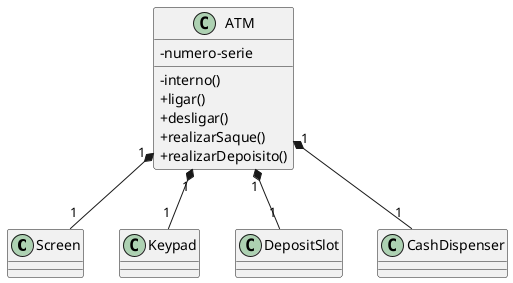 @startuml
skinparam classAttributeIconSize 0

class Screen {

}


class ATM {
    -numero-serie
    -interno()
    +ligar()
    +desligar()
    +realizarSaque()
    +realizarDepoisito()

}

class Keypad{

}
class DepositSlot{

}
class CashDispenser{

}

ATM "1" *-- "1" DepositSlot
ATM "1" *-- "1" Keypad
ATM "1" *-- "1" CashDispenser
ATM "1" *-- "1" Screen


@enduml